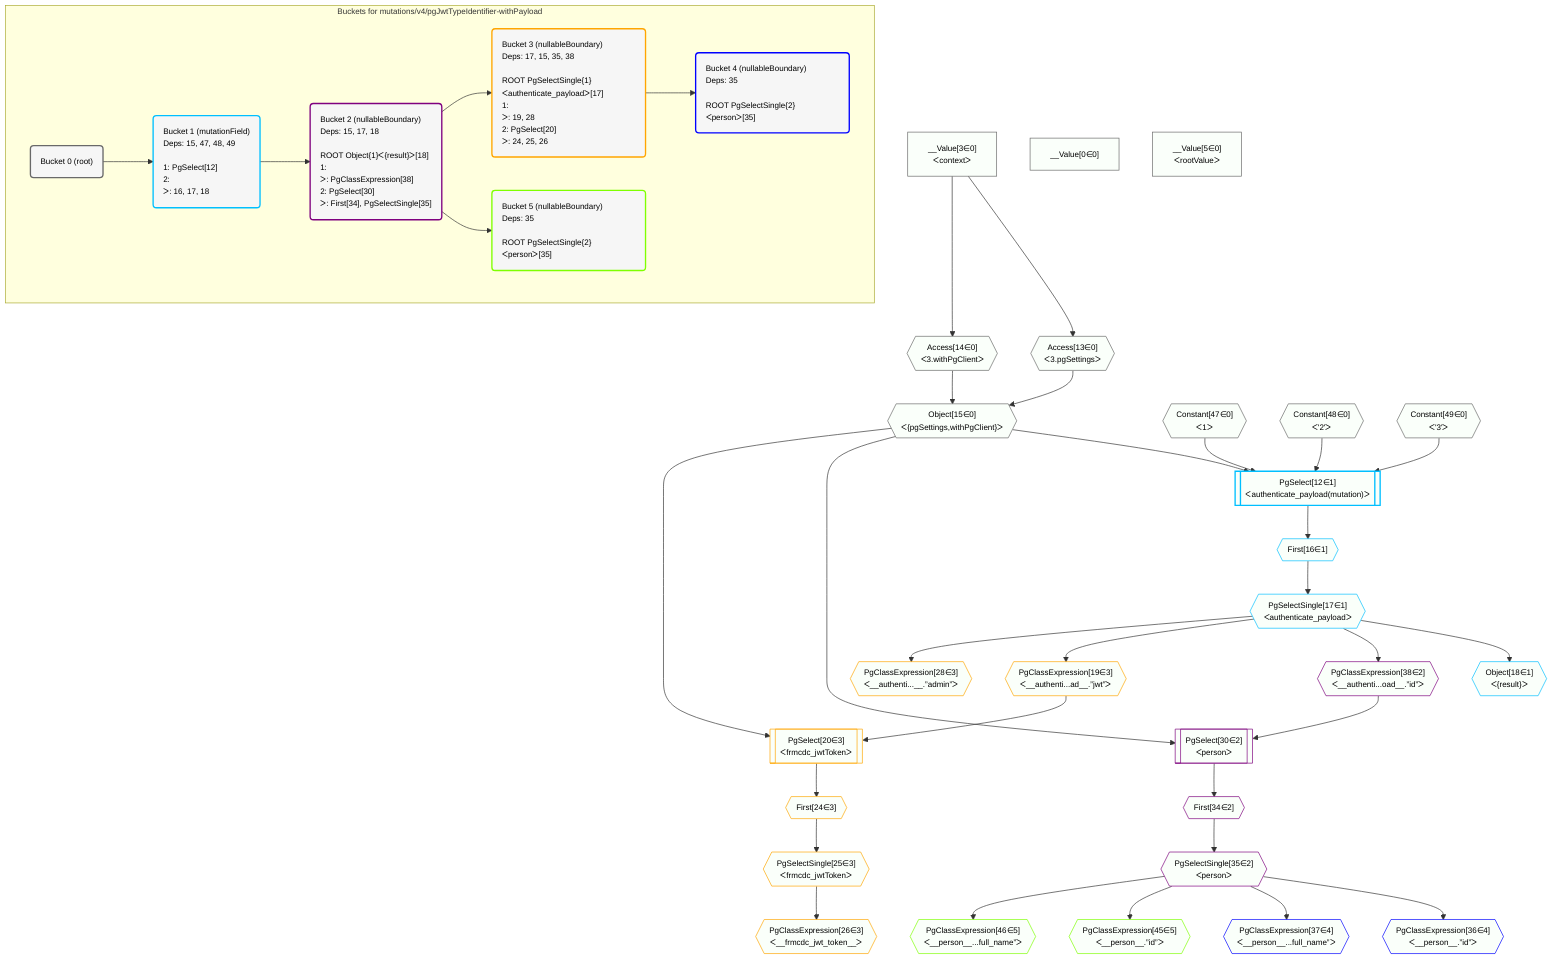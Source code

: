 %%{init: {'themeVariables': { 'fontSize': '12px'}}}%%
graph TD
    classDef path fill:#eee,stroke:#000,color:#000
    classDef plan fill:#fff,stroke-width:1px,color:#000
    classDef itemplan fill:#fff,stroke-width:2px,color:#000
    classDef unbatchedplan fill:#dff,stroke-width:1px,color:#000
    classDef sideeffectplan fill:#fcc,stroke-width:2px,color:#000
    classDef bucket fill:#f6f6f6,color:#000,stroke-width:2px,text-align:left


    %% plan dependencies
    Object15{{"Object[15∈0]<br />ᐸ{pgSettings,withPgClient}ᐳ"}}:::plan
    Access13{{"Access[13∈0]<br />ᐸ3.pgSettingsᐳ"}}:::plan
    Access14{{"Access[14∈0]<br />ᐸ3.withPgClientᐳ"}}:::plan
    Access13 & Access14 --> Object15
    __Value3["__Value[3∈0]<br />ᐸcontextᐳ"]:::plan
    __Value3 --> Access13
    __Value3 --> Access14
    __Value0["__Value[0∈0]"]:::plan
    __Value5["__Value[5∈0]<br />ᐸrootValueᐳ"]:::plan
    Constant47{{"Constant[47∈0]<br />ᐸ1ᐳ"}}:::plan
    Constant48{{"Constant[48∈0]<br />ᐸ'2'ᐳ"}}:::plan
    Constant49{{"Constant[49∈0]<br />ᐸ'3'ᐳ"}}:::plan
    PgSelect12[["PgSelect[12∈1]<br />ᐸauthenticate_payload(mutation)ᐳ"]]:::sideeffectplan
    Object15 & Constant47 & Constant48 & Constant49 --> PgSelect12
    First16{{"First[16∈1]"}}:::plan
    PgSelect12 --> First16
    PgSelectSingle17{{"PgSelectSingle[17∈1]<br />ᐸauthenticate_payloadᐳ"}}:::plan
    First16 --> PgSelectSingle17
    Object18{{"Object[18∈1]<br />ᐸ{result}ᐳ"}}:::plan
    PgSelectSingle17 --> Object18
    PgSelect30[["PgSelect[30∈2]<br />ᐸpersonᐳ"]]:::plan
    PgClassExpression38{{"PgClassExpression[38∈2]<br />ᐸ__authenti...oad__.”id”ᐳ"}}:::plan
    Object15 & PgClassExpression38 --> PgSelect30
    First34{{"First[34∈2]"}}:::plan
    PgSelect30 --> First34
    PgSelectSingle35{{"PgSelectSingle[35∈2]<br />ᐸpersonᐳ"}}:::plan
    First34 --> PgSelectSingle35
    PgSelectSingle17 --> PgClassExpression38
    PgSelect20[["PgSelect[20∈3]<br />ᐸfrmcdc_jwtTokenᐳ"]]:::plan
    PgClassExpression19{{"PgClassExpression[19∈3]<br />ᐸ__authenti...ad__.”jwt”ᐳ"}}:::plan
    Object15 & PgClassExpression19 --> PgSelect20
    PgSelectSingle17 --> PgClassExpression19
    First24{{"First[24∈3]"}}:::plan
    PgSelect20 --> First24
    PgSelectSingle25{{"PgSelectSingle[25∈3]<br />ᐸfrmcdc_jwtTokenᐳ"}}:::plan
    First24 --> PgSelectSingle25
    PgClassExpression26{{"PgClassExpression[26∈3]<br />ᐸ__frmcdc_jwt_token__ᐳ"}}:::plan
    PgSelectSingle25 --> PgClassExpression26
    PgClassExpression28{{"PgClassExpression[28∈3]<br />ᐸ__authenti...__.”admin”ᐳ"}}:::plan
    PgSelectSingle17 --> PgClassExpression28
    PgClassExpression36{{"PgClassExpression[36∈4]<br />ᐸ__person__.”id”ᐳ"}}:::plan
    PgSelectSingle35 --> PgClassExpression36
    PgClassExpression37{{"PgClassExpression[37∈4]<br />ᐸ__person__...full_name”ᐳ"}}:::plan
    PgSelectSingle35 --> PgClassExpression37
    PgClassExpression45{{"PgClassExpression[45∈5]<br />ᐸ__person__.”id”ᐳ"}}:::plan
    PgSelectSingle35 --> PgClassExpression45
    PgClassExpression46{{"PgClassExpression[46∈5]<br />ᐸ__person__...full_name”ᐳ"}}:::plan
    PgSelectSingle35 --> PgClassExpression46

    %% define steps

    subgraph "Buckets for mutations/v4/pgJwtTypeIdentifier-withPayload"
    Bucket0("Bucket 0 (root)"):::bucket
    classDef bucket0 stroke:#696969
    class Bucket0,__Value0,__Value3,__Value5,Access13,Access14,Object15,Constant47,Constant48,Constant49 bucket0
    Bucket1("Bucket 1 (mutationField)<br />Deps: 15, 47, 48, 49<br /><br />1: PgSelect[12]<br />2: <br />ᐳ: 16, 17, 18"):::bucket
    classDef bucket1 stroke:#00bfff
    class Bucket1,PgSelect12,First16,PgSelectSingle17,Object18 bucket1
    Bucket2("Bucket 2 (nullableBoundary)<br />Deps: 15, 17, 18<br /><br />ROOT Object{1}ᐸ{result}ᐳ[18]<br />1: <br />ᐳ: PgClassExpression[38]<br />2: PgSelect[30]<br />ᐳ: First[34], PgSelectSingle[35]"):::bucket
    classDef bucket2 stroke:#7f007f
    class Bucket2,PgSelect30,First34,PgSelectSingle35,PgClassExpression38 bucket2
    Bucket3("Bucket 3 (nullableBoundary)<br />Deps: 17, 15, 35, 38<br /><br />ROOT PgSelectSingle{1}ᐸauthenticate_payloadᐳ[17]<br />1: <br />ᐳ: 19, 28<br />2: PgSelect[20]<br />ᐳ: 24, 25, 26"):::bucket
    classDef bucket3 stroke:#ffa500
    class Bucket3,PgClassExpression19,PgSelect20,First24,PgSelectSingle25,PgClassExpression26,PgClassExpression28 bucket3
    Bucket4("Bucket 4 (nullableBoundary)<br />Deps: 35<br /><br />ROOT PgSelectSingle{2}ᐸpersonᐳ[35]"):::bucket
    classDef bucket4 stroke:#0000ff
    class Bucket4,PgClassExpression36,PgClassExpression37 bucket4
    Bucket5("Bucket 5 (nullableBoundary)<br />Deps: 35<br /><br />ROOT PgSelectSingle{2}ᐸpersonᐳ[35]"):::bucket
    classDef bucket5 stroke:#7fff00
    class Bucket5,PgClassExpression45,PgClassExpression46 bucket5
    Bucket0 --> Bucket1
    Bucket1 --> Bucket2
    Bucket2 --> Bucket3 & Bucket5
    Bucket3 --> Bucket4
    classDef unary fill:#fafffa,borderWidth:8px
    class Object15,Access13,Access14,__Value0,__Value3,__Value5,Constant47,Constant48,Constant49,PgSelect12,First16,PgSelectSingle17,Object18,PgSelect30,First34,PgSelectSingle35,PgClassExpression38,PgSelect20,PgClassExpression19,First24,PgSelectSingle25,PgClassExpression26,PgClassExpression28,PgClassExpression36,PgClassExpression37,PgClassExpression45,PgClassExpression46 unary
    end